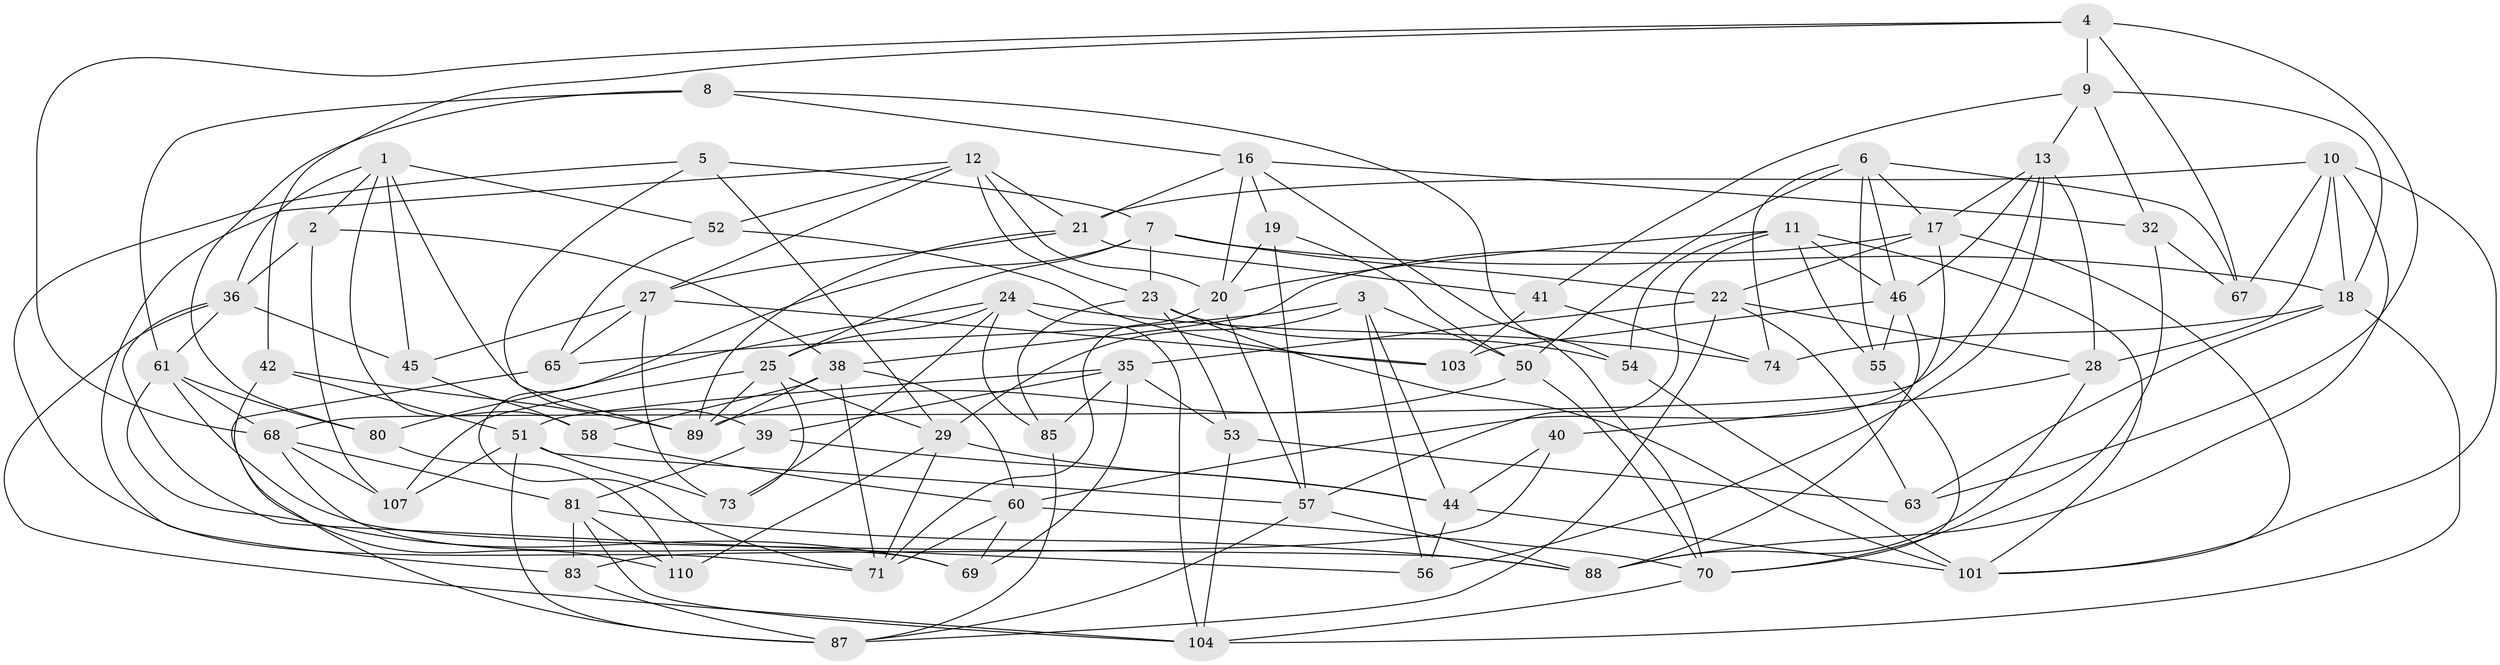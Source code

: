 // original degree distribution, {4: 1.0}
// Generated by graph-tools (version 1.1) at 2025/42/03/06/25 10:42:21]
// undirected, 69 vertices, 176 edges
graph export_dot {
graph [start="1"]
  node [color=gray90,style=filled];
  1 [super="+15"];
  2;
  3 [super="+108"];
  4 [super="+76"];
  5;
  6 [super="+14"];
  7 [super="+84"];
  8;
  9 [super="+93"];
  10 [super="+62"];
  11 [super="+95"];
  12 [super="+96"];
  13 [super="+26"];
  16 [super="+37"];
  17 [super="+34"];
  18 [super="+59"];
  19;
  20 [super="+31"];
  21 [super="+43"];
  22 [super="+64"];
  23 [super="+30"];
  24 [super="+99"];
  25 [super="+33"];
  27 [super="+75"];
  28 [super="+72"];
  29 [super="+94"];
  32;
  35 [super="+47"];
  36 [super="+48"];
  38 [super="+79"];
  39;
  40;
  41;
  42;
  44 [super="+49"];
  45;
  46 [super="+82"];
  50 [super="+90"];
  51 [super="+77"];
  52;
  53;
  54;
  55;
  56;
  57 [super="+86"];
  58;
  60 [super="+97"];
  61 [super="+66"];
  63;
  65;
  67;
  68 [super="+98"];
  69;
  70 [super="+78"];
  71 [super="+105"];
  73;
  74;
  80;
  81 [super="+92"];
  83;
  85;
  87 [super="+91"];
  88 [super="+102"];
  89 [super="+100"];
  101 [super="+106"];
  103;
  104 [super="+109"];
  107;
  110;
  1 -- 45;
  1 -- 2;
  1 -- 39;
  1 -- 58;
  1 -- 36;
  1 -- 52;
  2 -- 107;
  2 -- 38;
  2 -- 36;
  3 -- 50 [weight=2];
  3 -- 56;
  3 -- 29;
  3 -- 65;
  3 -- 44;
  4 -- 9 [weight=2];
  4 -- 63;
  4 -- 67;
  4 -- 42;
  4 -- 68;
  5 -- 71;
  5 -- 89;
  5 -- 29;
  5 -- 7;
  6 -- 67;
  6 -- 46;
  6 -- 74;
  6 -- 55;
  6 -- 17;
  6 -- 50;
  7 -- 18;
  7 -- 71;
  7 -- 22;
  7 -- 23;
  7 -- 25;
  8 -- 80;
  8 -- 61;
  8 -- 54;
  8 -- 16;
  9 -- 32;
  9 -- 13;
  9 -- 41;
  9 -- 18;
  10 -- 67;
  10 -- 88;
  10 -- 101;
  10 -- 21;
  10 -- 28;
  10 -- 18;
  11 -- 46;
  11 -- 54;
  11 -- 101;
  11 -- 55;
  11 -- 20;
  11 -- 57;
  12 -- 83;
  12 -- 52;
  12 -- 27;
  12 -- 21;
  12 -- 20;
  12 -- 23;
  13 -- 56;
  13 -- 68;
  13 -- 17;
  13 -- 28;
  13 -- 46;
  16 -- 19;
  16 -- 70;
  16 -- 32;
  16 -- 21;
  16 -- 20;
  17 -- 38;
  17 -- 60;
  17 -- 101;
  17 -- 22;
  18 -- 74;
  18 -- 63;
  18 -- 104;
  19 -- 20;
  19 -- 57;
  19 -- 50;
  20 -- 71;
  20 -- 57;
  21 -- 41;
  21 -- 27;
  21 -- 89;
  22 -- 28;
  22 -- 35;
  22 -- 63;
  22 -- 87;
  23 -- 53;
  23 -- 54;
  23 -- 85;
  23 -- 101;
  24 -- 73;
  24 -- 80;
  24 -- 74;
  24 -- 104;
  24 -- 85;
  24 -- 25;
  25 -- 107;
  25 -- 89;
  25 -- 29;
  25 -- 73;
  27 -- 103;
  27 -- 45;
  27 -- 73;
  27 -- 65;
  28 -- 40 [weight=2];
  28 -- 88;
  29 -- 110;
  29 -- 71;
  29 -- 44;
  32 -- 70;
  32 -- 67;
  35 -- 51;
  35 -- 53;
  35 -- 85;
  35 -- 69;
  35 -- 39;
  36 -- 56;
  36 -- 45;
  36 -- 61;
  36 -- 104;
  38 -- 89;
  38 -- 60;
  38 -- 58;
  38 -- 71;
  39 -- 81;
  39 -- 44;
  40 -- 83;
  40 -- 44;
  41 -- 103;
  41 -- 74;
  42 -- 110;
  42 -- 51;
  42 -- 89;
  44 -- 101;
  44 -- 56;
  45 -- 58;
  46 -- 88;
  46 -- 103;
  46 -- 55;
  50 -- 70;
  50 -- 89;
  51 -- 57;
  51 -- 107;
  51 -- 73;
  51 -- 87;
  52 -- 65;
  52 -- 103;
  53 -- 63;
  53 -- 104;
  54 -- 101;
  55 -- 70;
  57 -- 87;
  57 -- 88;
  58 -- 60;
  60 -- 69;
  60 -- 71;
  60 -- 70;
  61 -- 69;
  61 -- 80;
  61 -- 68;
  61 -- 88;
  65 -- 87;
  68 -- 107;
  68 -- 81;
  68 -- 69;
  70 -- 104;
  80 -- 110;
  81 -- 104;
  81 -- 88;
  81 -- 83;
  81 -- 110;
  83 -- 87;
  85 -- 87;
}
